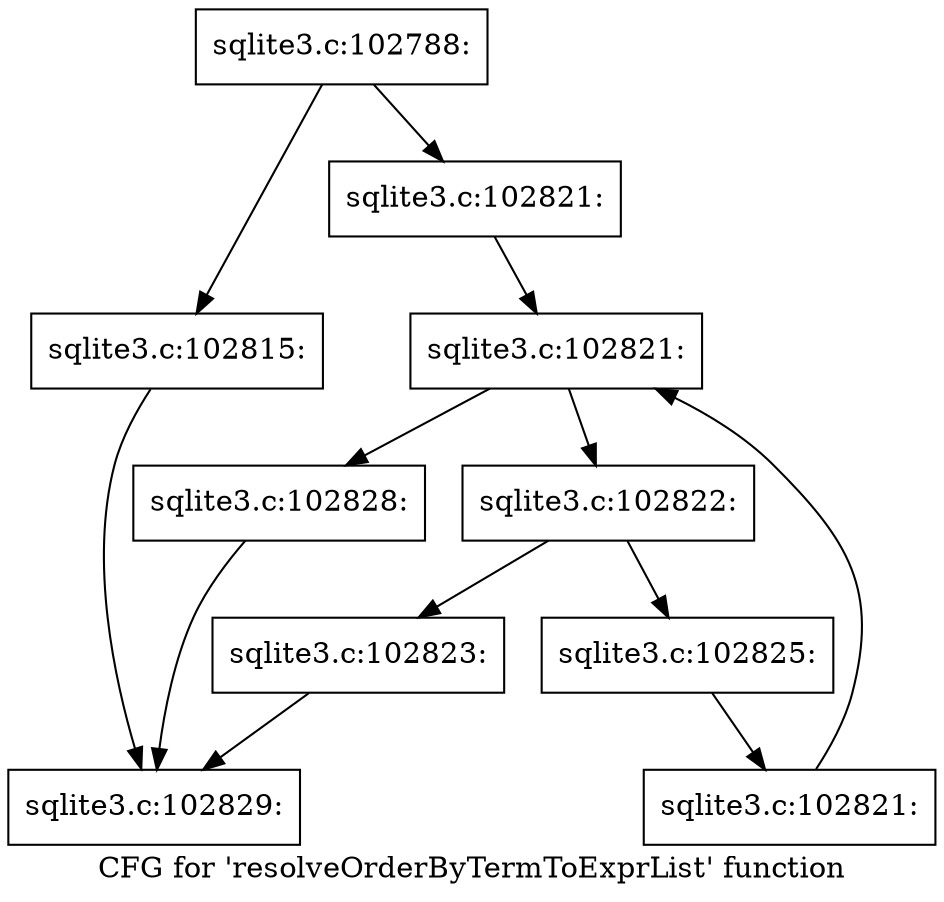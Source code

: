 digraph "CFG for 'resolveOrderByTermToExprList' function" {
	label="CFG for 'resolveOrderByTermToExprList' function";

	Node0x55c0f9053800 [shape=record,label="{sqlite3.c:102788:}"];
	Node0x55c0f9053800 -> Node0x55c0f906ad10;
	Node0x55c0f9053800 -> Node0x55c0f906ad60;
	Node0x55c0f906ad10 [shape=record,label="{sqlite3.c:102815:}"];
	Node0x55c0f906ad10 -> Node0x55c0f9053980;
	Node0x55c0f906ad60 [shape=record,label="{sqlite3.c:102821:}"];
	Node0x55c0f906ad60 -> Node0x55c0f906b2d0;
	Node0x55c0f906b2d0 [shape=record,label="{sqlite3.c:102821:}"];
	Node0x55c0f906b2d0 -> Node0x55c0f906b4f0;
	Node0x55c0f906b2d0 -> Node0x55c0f906b120;
	Node0x55c0f906b4f0 [shape=record,label="{sqlite3.c:102822:}"];
	Node0x55c0f906b4f0 -> Node0x55c0f906bad0;
	Node0x55c0f906b4f0 -> Node0x55c0f906bb20;
	Node0x55c0f906bad0 [shape=record,label="{sqlite3.c:102823:}"];
	Node0x55c0f906bad0 -> Node0x55c0f9053980;
	Node0x55c0f906bb20 [shape=record,label="{sqlite3.c:102825:}"];
	Node0x55c0f906bb20 -> Node0x55c0f906b460;
	Node0x55c0f906b460 [shape=record,label="{sqlite3.c:102821:}"];
	Node0x55c0f906b460 -> Node0x55c0f906b2d0;
	Node0x55c0f906b120 [shape=record,label="{sqlite3.c:102828:}"];
	Node0x55c0f906b120 -> Node0x55c0f9053980;
	Node0x55c0f9053980 [shape=record,label="{sqlite3.c:102829:}"];
}
